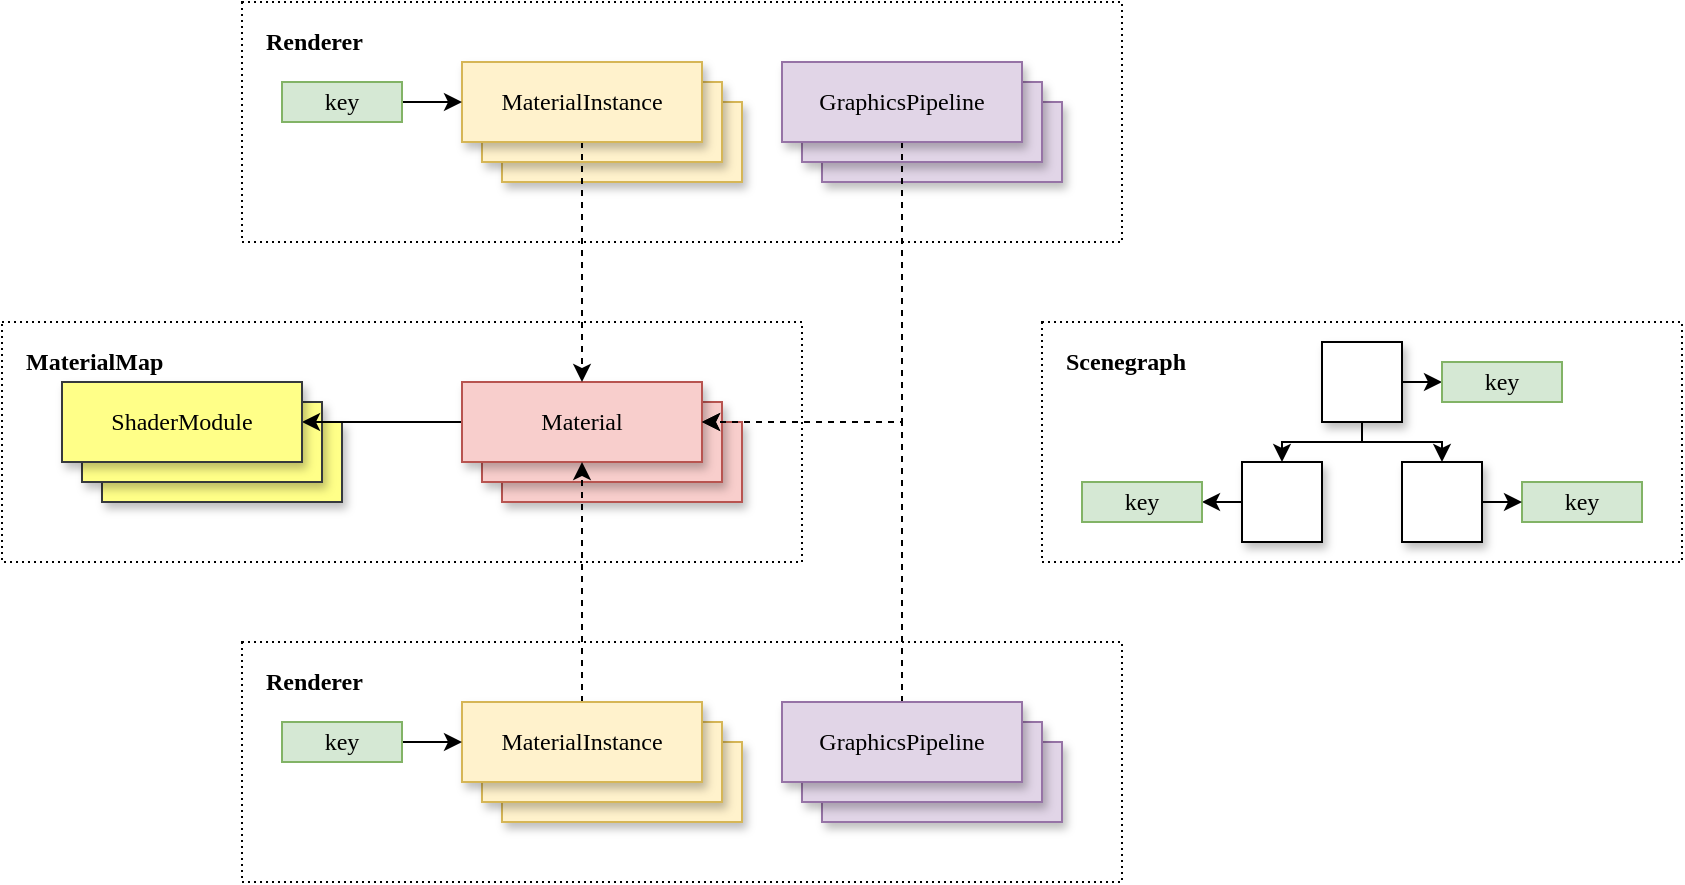 <mxfile>
    <diagram id="pIsPSVw4wNhW4OB5O9Dt" name="Page-1">
        <mxGraphModel dx="1107" dy="776" grid="1" gridSize="10" guides="1" tooltips="1" connect="1" arrows="1" fold="1" page="1" pageScale="1" pageWidth="850" pageHeight="1100" math="0" shadow="0">
            <root>
                <mxCell id="0"/>
                <mxCell id="1" parent="0"/>
                <mxCell id="159" value="" style="rounded=0;whiteSpace=wrap;html=1;dashed=1;dashPattern=1 2;shadow=0;sketch=0;glass=0;fillColor=none;" parent="1" vertex="1">
                    <mxGeometry x="520" y="160" width="320" height="120" as="geometry"/>
                </mxCell>
                <mxCell id="158" value="" style="rounded=0;whiteSpace=wrap;html=1;dashed=1;dashPattern=1 2;shadow=0;sketch=0;glass=0;fillColor=none;" parent="1" vertex="1">
                    <mxGeometry y="160" width="400" height="120" as="geometry"/>
                </mxCell>
                <mxCell id="127" value="" style="rounded=0;whiteSpace=wrap;html=1;dashed=1;dashPattern=1 2;shadow=0;sketch=0;glass=0;fillColor=none;" parent="1" vertex="1">
                    <mxGeometry x="120" width="440" height="120" as="geometry"/>
                </mxCell>
                <mxCell id="147" value="" style="rounded=0;whiteSpace=wrap;html=1;dashed=1;dashPattern=1 2;shadow=0;sketch=0;glass=0;fillColor=none;" parent="1" vertex="1">
                    <mxGeometry x="120" y="320" width="440" height="120" as="geometry"/>
                </mxCell>
                <mxCell id="120" value="" style="rounded=0;whiteSpace=wrap;html=1;shadow=1;fontFamily=Lucida Console;fillColor=#e1d5e7;strokeColor=#9673a6;" parent="1" vertex="1">
                    <mxGeometry x="410" y="50" width="120" height="40" as="geometry"/>
                </mxCell>
                <mxCell id="119" value="" style="rounded=0;whiteSpace=wrap;html=1;shadow=1;fontFamily=Lucida Console;fillColor=#e1d5e7;strokeColor=#9673a6;" parent="1" vertex="1">
                    <mxGeometry x="400" y="40" width="120" height="40" as="geometry"/>
                </mxCell>
                <mxCell id="113" value="" style="rounded=0;whiteSpace=wrap;html=1;shadow=1;fontFamily=Lucida Console;fillColor=#fff2cc;strokeColor=#d6b656;" parent="1" vertex="1">
                    <mxGeometry x="250" y="50" width="120" height="40" as="geometry"/>
                </mxCell>
                <mxCell id="112" value="" style="rounded=0;whiteSpace=wrap;html=1;shadow=1;fontFamily=Lucida Console;fillColor=#fff2cc;strokeColor=#d6b656;" parent="1" vertex="1">
                    <mxGeometry x="240" y="40" width="120" height="40" as="geometry"/>
                </mxCell>
                <mxCell id="108" value="" style="rounded=0;whiteSpace=wrap;html=1;shadow=1;fontFamily=Lucida Console;fillColor=#f8cecc;strokeColor=#b85450;" parent="1" vertex="1">
                    <mxGeometry x="250" y="210" width="120" height="40" as="geometry"/>
                </mxCell>
                <mxCell id="107" value="" style="rounded=0;whiteSpace=wrap;html=1;shadow=1;fontFamily=Lucida Console;fillColor=#f8cecc;strokeColor=#b85450;" parent="1" vertex="1">
                    <mxGeometry x="240" y="200" width="120" height="40" as="geometry"/>
                </mxCell>
                <mxCell id="106" value="" style="rounded=0;whiteSpace=wrap;html=1;shadow=1;fontFamily=Lucida Console;fillColor=#ffff88;strokeColor=#36393d;" parent="1" vertex="1">
                    <mxGeometry x="50" y="210" width="120" height="40" as="geometry"/>
                </mxCell>
                <mxCell id="85" value="" style="rounded=0;whiteSpace=wrap;html=1;shadow=1;fontFamily=Lucida Console;fillColor=#ffff88;strokeColor=#36393d;" parent="1" vertex="1">
                    <mxGeometry x="40" y="200" width="120" height="40" as="geometry"/>
                </mxCell>
                <mxCell id="156" style="edgeStyle=orthogonalEdgeStyle;rounded=0;orthogonalLoop=1;jettySize=auto;html=1;exitX=0;exitY=0.5;exitDx=0;exitDy=0;" parent="1" source="77" target="84" edge="1">
                    <mxGeometry relative="1" as="geometry"/>
                </mxCell>
                <mxCell id="77" value="Material" style="rounded=0;whiteSpace=wrap;html=1;shadow=1;fontFamily=Lucida Console;fillColor=#f8cecc;strokeColor=#b85450;" parent="1" vertex="1">
                    <mxGeometry x="230" y="190" width="120" height="40" as="geometry"/>
                </mxCell>
                <mxCell id="84" value="ShaderModule" style="rounded=0;whiteSpace=wrap;html=1;shadow=1;fontFamily=Lucida Console;fillColor=#ffff88;strokeColor=#36393d;" parent="1" vertex="1">
                    <mxGeometry x="30" y="190" width="120" height="40" as="geometry"/>
                </mxCell>
                <mxCell id="136" style="edgeStyle=orthogonalEdgeStyle;rounded=0;orthogonalLoop=1;jettySize=auto;html=1;exitX=0.5;exitY=1;exitDx=0;exitDy=0;entryX=0.5;entryY=0;entryDx=0;entryDy=0;dashed=1;" parent="1" source="111" target="77" edge="1">
                    <mxGeometry relative="1" as="geometry"/>
                </mxCell>
                <mxCell id="111" value="MaterialInstance" style="rounded=0;whiteSpace=wrap;html=1;shadow=1;fontFamily=Lucida Console;fillColor=#fff2cc;strokeColor=#d6b656;" parent="1" vertex="1">
                    <mxGeometry x="230" y="30" width="120" height="40" as="geometry"/>
                </mxCell>
                <mxCell id="142" style="edgeStyle=orthogonalEdgeStyle;rounded=0;orthogonalLoop=1;jettySize=auto;html=1;exitX=0.5;exitY=1;exitDx=0;exitDy=0;entryX=1;entryY=0.5;entryDx=0;entryDy=0;dashed=1;" parent="1" source="118" target="77" edge="1">
                    <mxGeometry relative="1" as="geometry"/>
                </mxCell>
                <mxCell id="118" value="GraphicsPipeline" style="rounded=0;whiteSpace=wrap;html=1;shadow=1;fontFamily=Lucida Console;fillColor=#e1d5e7;strokeColor=#9673a6;" parent="1" vertex="1">
                    <mxGeometry x="390" y="30" width="120" height="40" as="geometry"/>
                </mxCell>
                <mxCell id="125" value="key" style="rounded=0;whiteSpace=wrap;html=1;shadow=0;fontFamily=Lucida Console;align=center;fillColor=#d5e8d4;strokeColor=#82b366;" parent="1" vertex="1">
                    <mxGeometry x="760" y="240" width="60" height="20" as="geometry"/>
                </mxCell>
                <mxCell id="129" value="" style="rounded=0;whiteSpace=wrap;html=1;shadow=1;fontFamily=Lucida Console;fillColor=#e1d5e7;strokeColor=#9673a6;" parent="1" vertex="1">
                    <mxGeometry x="410" y="370" width="120" height="40" as="geometry"/>
                </mxCell>
                <mxCell id="130" value="" style="rounded=0;whiteSpace=wrap;html=1;shadow=1;fontFamily=Lucida Console;fillColor=#e1d5e7;strokeColor=#9673a6;" parent="1" vertex="1">
                    <mxGeometry x="400" y="360" width="120" height="40" as="geometry"/>
                </mxCell>
                <mxCell id="141" style="edgeStyle=orthogonalEdgeStyle;rounded=0;orthogonalLoop=1;jettySize=auto;html=1;exitX=0.5;exitY=0;exitDx=0;exitDy=0;entryX=1;entryY=0.5;entryDx=0;entryDy=0;dashed=1;" parent="1" source="131" target="77" edge="1">
                    <mxGeometry relative="1" as="geometry"/>
                </mxCell>
                <mxCell id="131" value="GraphicsPipeline" style="rounded=0;whiteSpace=wrap;html=1;shadow=1;fontFamily=Lucida Console;fillColor=#e1d5e7;strokeColor=#9673a6;" parent="1" vertex="1">
                    <mxGeometry x="390" y="350" width="120" height="40" as="geometry"/>
                </mxCell>
                <mxCell id="132" value="" style="rounded=0;whiteSpace=wrap;html=1;shadow=1;fontFamily=Lucida Console;fillColor=#fff2cc;strokeColor=#d6b656;" parent="1" vertex="1">
                    <mxGeometry x="250" y="370" width="120" height="40" as="geometry"/>
                </mxCell>
                <mxCell id="133" value="" style="rounded=0;whiteSpace=wrap;html=1;shadow=1;fontFamily=Lucida Console;fillColor=#fff2cc;strokeColor=#d6b656;" parent="1" vertex="1">
                    <mxGeometry x="240" y="360" width="120" height="40" as="geometry"/>
                </mxCell>
                <mxCell id="135" style="edgeStyle=orthogonalEdgeStyle;rounded=0;orthogonalLoop=1;jettySize=auto;html=1;exitX=0.5;exitY=0;exitDx=0;exitDy=0;entryX=0.5;entryY=1;entryDx=0;entryDy=0;dashed=1;" parent="1" source="134" target="77" edge="1">
                    <mxGeometry relative="1" as="geometry"/>
                </mxCell>
                <mxCell id="134" value="MaterialInstance" style="rounded=0;whiteSpace=wrap;html=1;shadow=1;fontFamily=Lucida Console;fillColor=#fff2cc;strokeColor=#d6b656;" parent="1" vertex="1">
                    <mxGeometry x="230" y="350" width="120" height="40" as="geometry"/>
                </mxCell>
                <mxCell id="139" style="edgeStyle=orthogonalEdgeStyle;rounded=0;orthogonalLoop=1;jettySize=auto;html=1;exitX=1;exitY=0.5;exitDx=0;exitDy=0;entryX=0;entryY=0.5;entryDx=0;entryDy=0;" parent="1" source="137" target="125" edge="1">
                    <mxGeometry relative="1" as="geometry"/>
                </mxCell>
                <mxCell id="137" value="" style="rounded=0;whiteSpace=wrap;html=1;shadow=1;" parent="1" vertex="1">
                    <mxGeometry x="700" y="230" width="40" height="40" as="geometry"/>
                </mxCell>
                <mxCell id="144" style="edgeStyle=orthogonalEdgeStyle;rounded=0;orthogonalLoop=1;jettySize=auto;html=1;exitX=1;exitY=0.5;exitDx=0;exitDy=0;entryX=0;entryY=0.5;entryDx=0;entryDy=0;" parent="1" source="143" target="134" edge="1">
                    <mxGeometry relative="1" as="geometry"/>
                </mxCell>
                <mxCell id="143" value="key" style="rounded=0;whiteSpace=wrap;html=1;shadow=0;fontFamily=Lucida Console;align=center;fillColor=#d5e8d4;strokeColor=#82b366;" parent="1" vertex="1">
                    <mxGeometry x="140" y="360" width="60" height="20" as="geometry"/>
                </mxCell>
                <mxCell id="146" style="edgeStyle=orthogonalEdgeStyle;rounded=0;orthogonalLoop=1;jettySize=auto;html=1;exitX=1;exitY=0.5;exitDx=0;exitDy=0;entryX=0;entryY=0.5;entryDx=0;entryDy=0;" parent="1" source="145" target="111" edge="1">
                    <mxGeometry relative="1" as="geometry"/>
                </mxCell>
                <mxCell id="145" value="key" style="rounded=0;whiteSpace=wrap;html=1;shadow=0;fontFamily=Lucida Console;align=center;fillColor=#d5e8d4;strokeColor=#82b366;" parent="1" vertex="1">
                    <mxGeometry x="140" y="40" width="60" height="20" as="geometry"/>
                </mxCell>
                <mxCell id="150" style="edgeStyle=orthogonalEdgeStyle;rounded=0;orthogonalLoop=1;jettySize=auto;html=1;exitX=1;exitY=0.5;exitDx=0;exitDy=0;entryX=0;entryY=0.5;entryDx=0;entryDy=0;" parent="1" source="148" target="149" edge="1">
                    <mxGeometry relative="1" as="geometry"/>
                </mxCell>
                <mxCell id="151" style="edgeStyle=orthogonalEdgeStyle;rounded=0;orthogonalLoop=1;jettySize=auto;html=1;exitX=0.5;exitY=1;exitDx=0;exitDy=0;entryX=0.5;entryY=0;entryDx=0;entryDy=0;" parent="1" source="148" target="137" edge="1">
                    <mxGeometry relative="1" as="geometry">
                        <Array as="points">
                            <mxPoint x="680" y="220"/>
                            <mxPoint x="720" y="220"/>
                        </Array>
                    </mxGeometry>
                </mxCell>
                <mxCell id="153" style="edgeStyle=orthogonalEdgeStyle;rounded=0;orthogonalLoop=1;jettySize=auto;html=1;exitX=0.5;exitY=1;exitDx=0;exitDy=0;entryX=0.5;entryY=0;entryDx=0;entryDy=0;" parent="1" source="148" target="152" edge="1">
                    <mxGeometry relative="1" as="geometry">
                        <Array as="points">
                            <mxPoint x="680" y="220"/>
                            <mxPoint x="640" y="220"/>
                        </Array>
                    </mxGeometry>
                </mxCell>
                <mxCell id="148" value="" style="rounded=0;whiteSpace=wrap;html=1;shadow=1;" parent="1" vertex="1">
                    <mxGeometry x="660" y="170" width="40" height="40" as="geometry"/>
                </mxCell>
                <mxCell id="149" value="key" style="rounded=0;whiteSpace=wrap;html=1;shadow=0;fontFamily=Lucida Console;align=center;fillColor=#d5e8d4;strokeColor=#82b366;" parent="1" vertex="1">
                    <mxGeometry x="720" y="180" width="60" height="20" as="geometry"/>
                </mxCell>
                <mxCell id="155" style="edgeStyle=orthogonalEdgeStyle;rounded=0;orthogonalLoop=1;jettySize=auto;html=1;exitX=0;exitY=0.5;exitDx=0;exitDy=0;entryX=1;entryY=0.5;entryDx=0;entryDy=0;" parent="1" source="152" target="154" edge="1">
                    <mxGeometry relative="1" as="geometry"/>
                </mxCell>
                <mxCell id="152" value="" style="rounded=0;whiteSpace=wrap;html=1;shadow=1;" parent="1" vertex="1">
                    <mxGeometry x="620" y="230" width="40" height="40" as="geometry"/>
                </mxCell>
                <mxCell id="154" value="key" style="rounded=0;whiteSpace=wrap;html=1;shadow=0;fontFamily=Lucida Console;align=center;fillColor=#d5e8d4;strokeColor=#82b366;" parent="1" vertex="1">
                    <mxGeometry x="540" y="240" width="60" height="20" as="geometry"/>
                </mxCell>
                <mxCell id="161" value="Renderer" style="rounded=0;whiteSpace=wrap;html=1;fillColor=none;strokeColor=none;fontFamily=Lucida Console;fontStyle=1;align=left;" parent="1" vertex="1">
                    <mxGeometry x="130" width="80" height="40" as="geometry"/>
                </mxCell>
                <mxCell id="162" value="Renderer" style="rounded=0;whiteSpace=wrap;html=1;fillColor=none;strokeColor=none;fontFamily=Lucida Console;fontStyle=1;align=left;" parent="1" vertex="1">
                    <mxGeometry x="130" y="320" width="80" height="40" as="geometry"/>
                </mxCell>
                <mxCell id="163" value="MaterialMap" style="rounded=0;whiteSpace=wrap;html=1;fillColor=none;strokeColor=none;fontFamily=Lucida Console;fontStyle=1;align=left;" parent="1" vertex="1">
                    <mxGeometry x="10" y="160" width="100" height="40" as="geometry"/>
                </mxCell>
                <mxCell id="164" value="Scenegraph" style="rounded=0;whiteSpace=wrap;html=1;fillColor=none;strokeColor=none;fontFamily=Lucida Console;fontStyle=1;align=left;" parent="1" vertex="1">
                    <mxGeometry x="530" y="160" width="100" height="40" as="geometry"/>
                </mxCell>
            </root>
        </mxGraphModel>
    </diagram>
</mxfile>